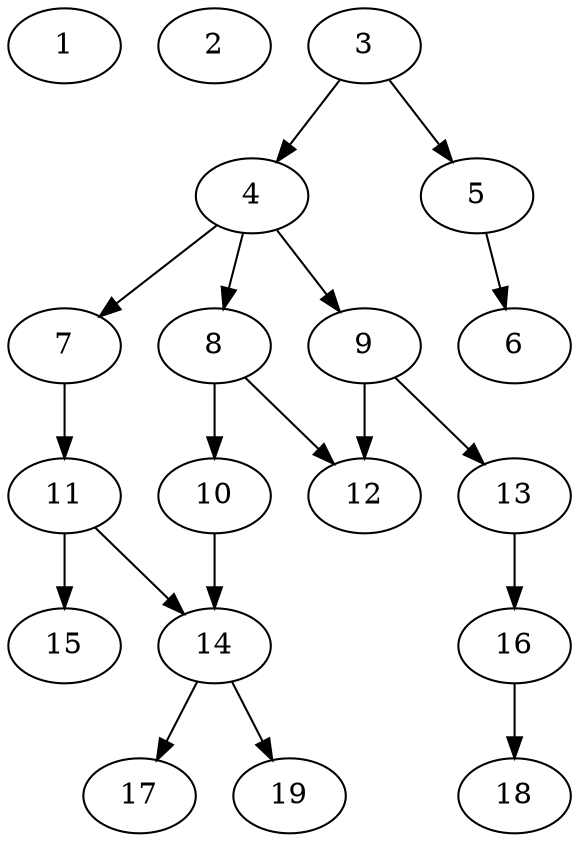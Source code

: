 // DAG (tier=1-easy, mode=data, n=19, ccr=0.315, fat=0.497, density=0.333, regular=0.694, jump=0.091, mindata=1048576, maxdata=8388608)
// DAG automatically generated by daggen at Sun Aug 24 16:33:32 2025
// /home/ermia/Project/Environments/daggen/bin/daggen --dot --ccr 0.315 --fat 0.497 --regular 0.694 --density 0.333 --jump 0.091 --mindata 1048576 --maxdata 8388608 -n 19 
digraph G {
  1 [size="2730849862680576000", alpha="0.03", expect_size="1365424931340288000"]
  2 [size="193573673791239296", alpha="0.05", expect_size="96786836895619648"]
  3 [size="516832017576437481472", alpha="0.09", expect_size="258416008788218740736"]
  3 -> 4 [size ="515216299261952"]
  3 -> 5 [size ="515216299261952"]
  4 [size="785738491497335936", alpha="0.03", expect_size="392869245748667968"]
  4 -> 7 [size ="555552711114752"]
  4 -> 8 [size ="555552711114752"]
  4 -> 9 [size ="555552711114752"]
  5 [size="27641979252860496", alpha="0.17", expect_size="13820989626430248"]
  5 -> 6 [size ="477158820544512"]
  6 [size="11587366215699822", alpha="0.15", expect_size="5793683107849911"]
  7 [size="129476918862132032", alpha="0.15", expect_size="64738459431066016"]
  7 -> 11 [size ="49005316800512"]
  8 [size="113915974760735440896", alpha="0.11", expect_size="56957987380367720448"]
  8 -> 10 [size ="187995047067648"]
  8 -> 12 [size ="187995047067648"]
  9 [size="97017426405402048", alpha="0.10", expect_size="48508713202701024"]
  9 -> 12 [size ="49330257920000"]
  9 -> 13 [size ="49330257920000"]
  10 [size="65973741226414833664", alpha="0.07", expect_size="32986870613207416832"]
  10 -> 14 [size ="130618310524928"]
  11 [size="10941521133219872768", alpha="0.03", expect_size="5470760566609936384"]
  11 -> 14 [size ="39428336648192"]
  11 -> 15 [size ="39428336648192"]
  12 [size="21703070423634149376", alpha="0.03", expect_size="10851535211817074688"]
  13 [size="3165560515454400", alpha="0.20", expect_size="1582780257727200"]
  13 -> 16 [size ="94704028876800"]
  14 [size="43697827044422208", alpha="0.05", expect_size="21848913522211104"]
  14 -> 17 [size ="20729793871872"]
  14 -> 19 [size ="20729793871872"]
  15 [size="270023051284706230272", alpha="0.05", expect_size="135011525642353115136"]
  16 [size="10034802015169874", alpha="0.16", expect_size="5017401007584937"]
  16 -> 18 [size ="229101910622208"]
  17 [size="149362857938789728", alpha="0.15", expect_size="74681428969394864"]
  18 [size="219031721324553696", alpha="0.20", expect_size="109515860662276848"]
  19 [size="442378267584788168704", alpha="0.03", expect_size="221189133792394084352"]
}